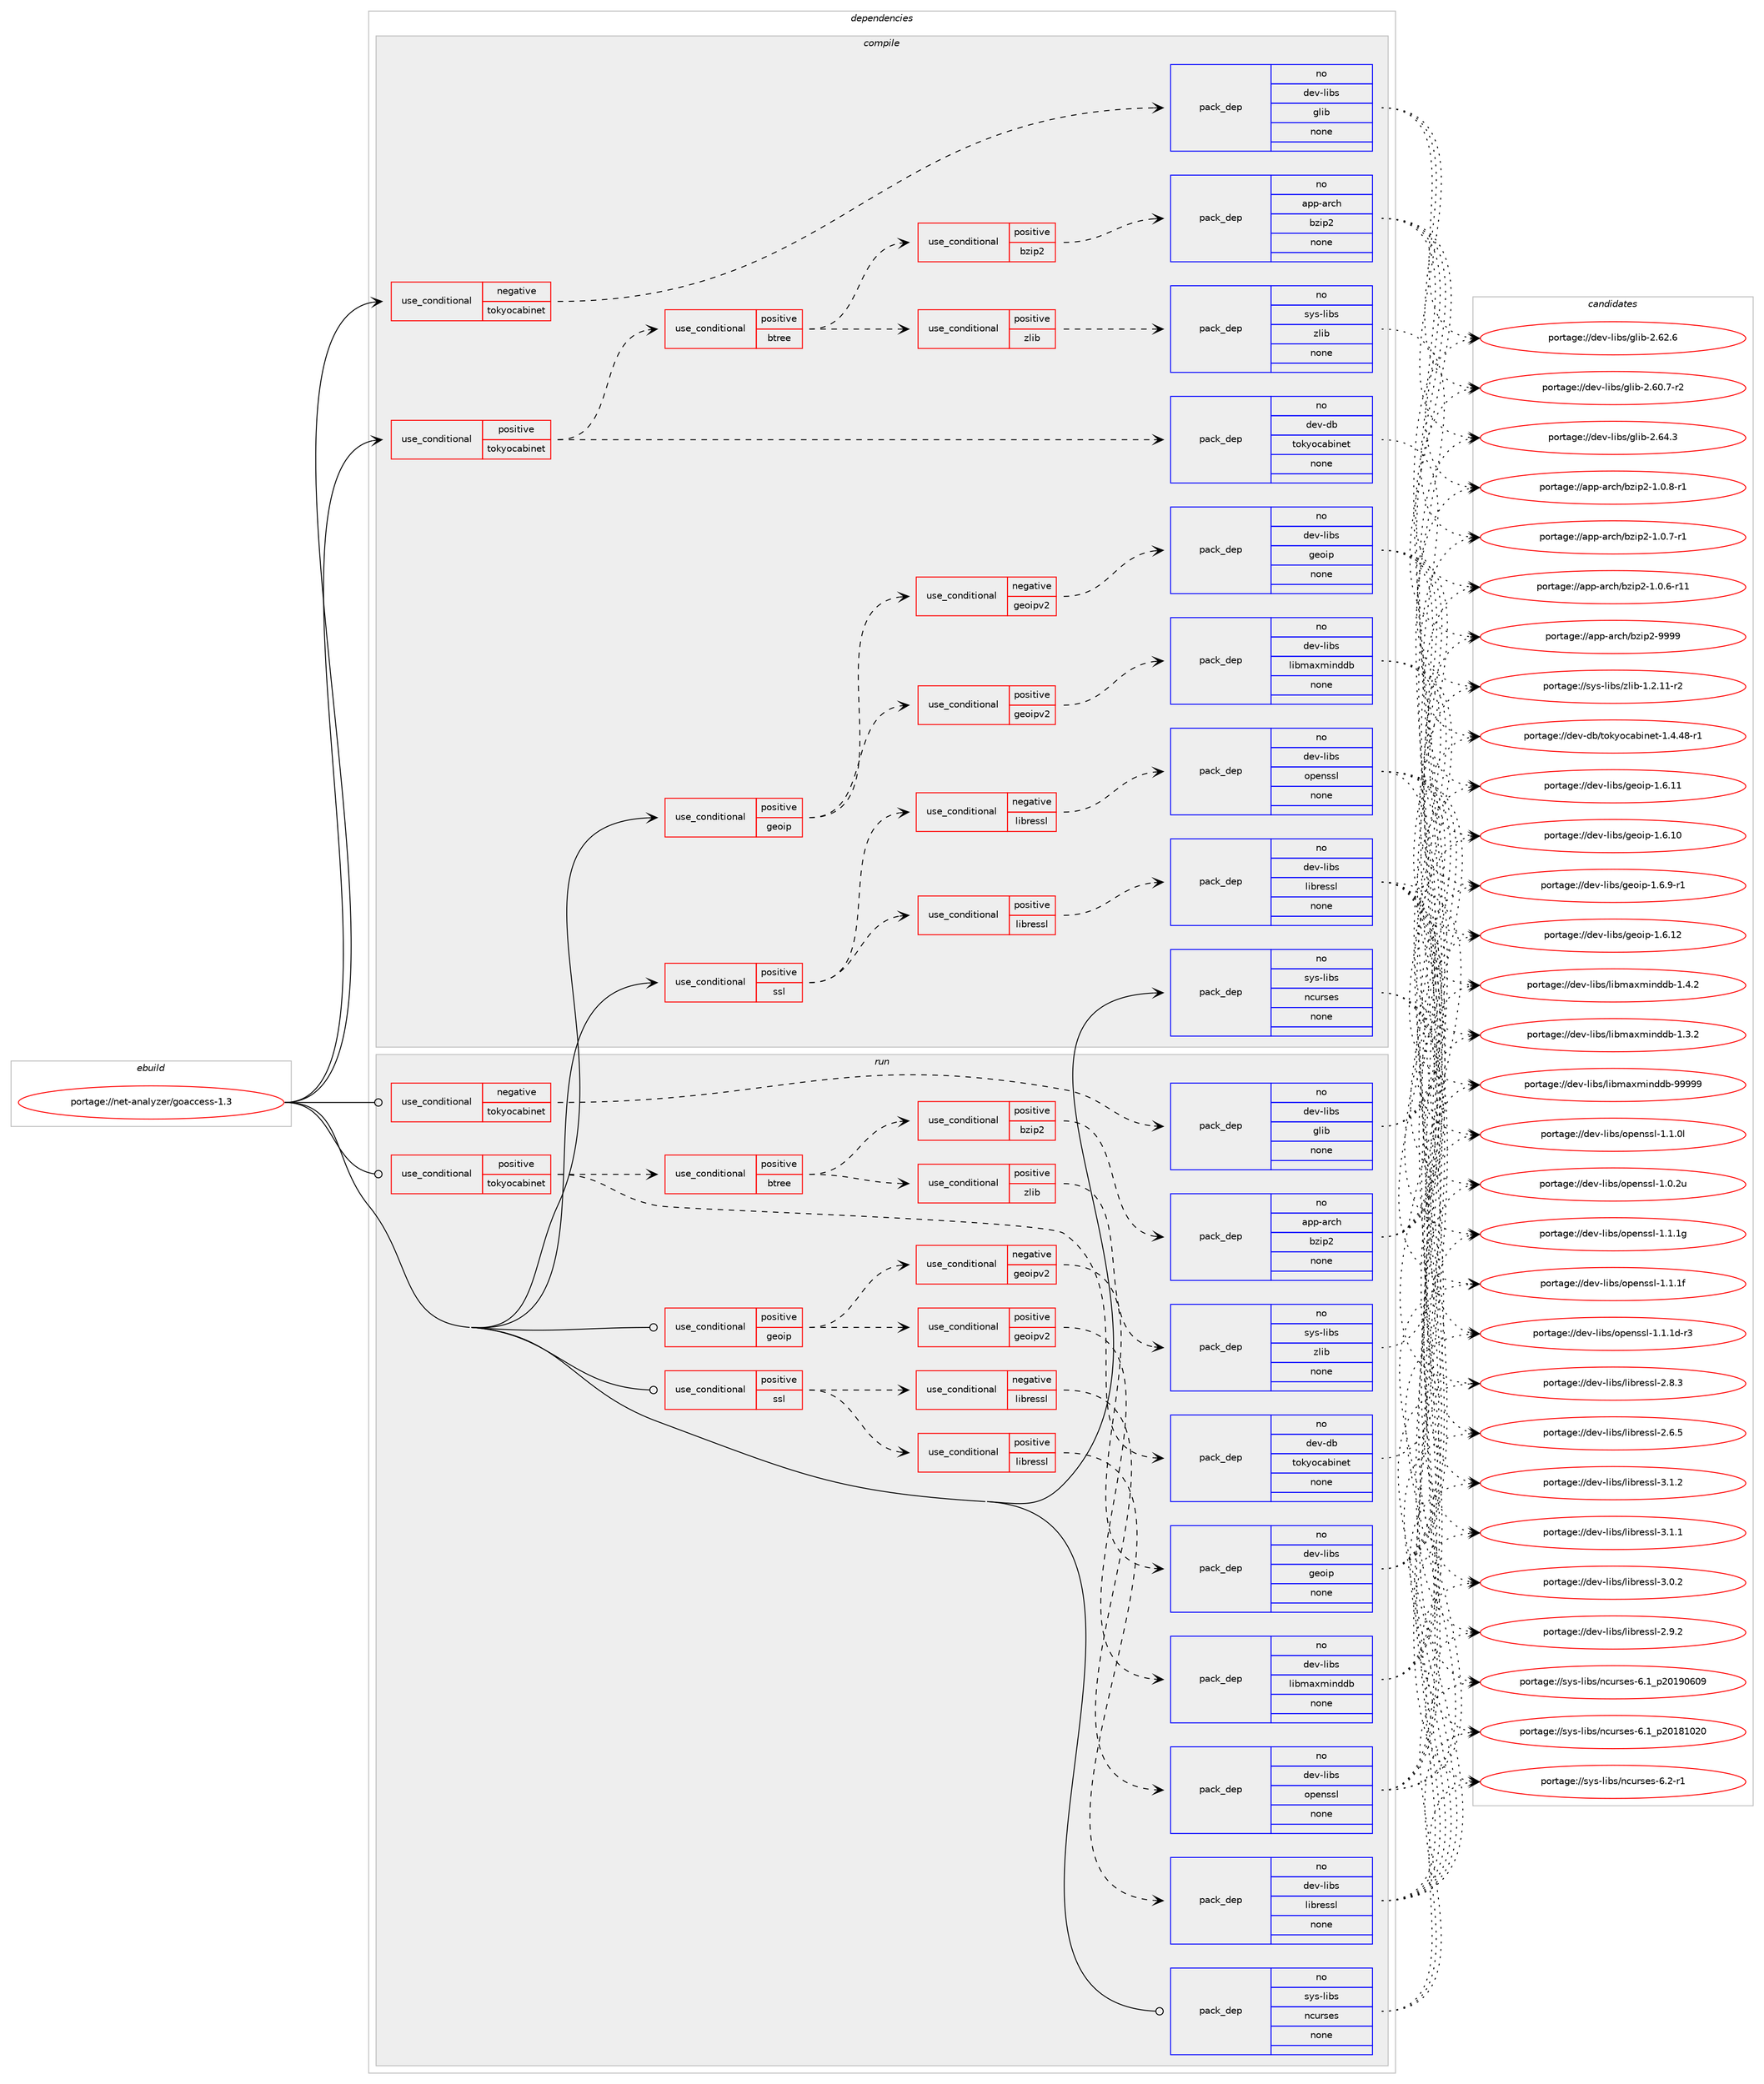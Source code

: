 digraph prolog {

# *************
# Graph options
# *************

newrank=true;
concentrate=true;
compound=true;
graph [rankdir=LR,fontname=Helvetica,fontsize=10,ranksep=1.5];#, ranksep=2.5, nodesep=0.2];
edge  [arrowhead=vee];
node  [fontname=Helvetica,fontsize=10];

# **********
# The ebuild
# **********

subgraph cluster_leftcol {
color=gray;
rank=same;
label=<<i>ebuild</i>>;
id [label="portage://net-analyzer/goaccess-1.3", color=red, width=4, href="../net-analyzer/goaccess-1.3.svg"];
}

# ****************
# The dependencies
# ****************

subgraph cluster_midcol {
color=gray;
label=<<i>dependencies</i>>;
subgraph cluster_compile {
fillcolor="#eeeeee";
style=filled;
label=<<i>compile</i>>;
subgraph cond977 {
dependency7696 [label=<<TABLE BORDER="0" CELLBORDER="1" CELLSPACING="0" CELLPADDING="4"><TR><TD ROWSPAN="3" CELLPADDING="10">use_conditional</TD></TR><TR><TD>negative</TD></TR><TR><TD>tokyocabinet</TD></TR></TABLE>>, shape=none, color=red];
subgraph pack6638 {
dependency7697 [label=<<TABLE BORDER="0" CELLBORDER="1" CELLSPACING="0" CELLPADDING="4" WIDTH="220"><TR><TD ROWSPAN="6" CELLPADDING="30">pack_dep</TD></TR><TR><TD WIDTH="110">no</TD></TR><TR><TD>dev-libs</TD></TR><TR><TD>glib</TD></TR><TR><TD>none</TD></TR><TR><TD></TD></TR></TABLE>>, shape=none, color=blue];
}
dependency7696:e -> dependency7697:w [weight=20,style="dashed",arrowhead="vee"];
}
id:e -> dependency7696:w [weight=20,style="solid",arrowhead="vee"];
subgraph cond978 {
dependency7698 [label=<<TABLE BORDER="0" CELLBORDER="1" CELLSPACING="0" CELLPADDING="4"><TR><TD ROWSPAN="3" CELLPADDING="10">use_conditional</TD></TR><TR><TD>positive</TD></TR><TR><TD>geoip</TD></TR></TABLE>>, shape=none, color=red];
subgraph cond979 {
dependency7699 [label=<<TABLE BORDER="0" CELLBORDER="1" CELLSPACING="0" CELLPADDING="4"><TR><TD ROWSPAN="3" CELLPADDING="10">use_conditional</TD></TR><TR><TD>negative</TD></TR><TR><TD>geoipv2</TD></TR></TABLE>>, shape=none, color=red];
subgraph pack6639 {
dependency7700 [label=<<TABLE BORDER="0" CELLBORDER="1" CELLSPACING="0" CELLPADDING="4" WIDTH="220"><TR><TD ROWSPAN="6" CELLPADDING="30">pack_dep</TD></TR><TR><TD WIDTH="110">no</TD></TR><TR><TD>dev-libs</TD></TR><TR><TD>geoip</TD></TR><TR><TD>none</TD></TR><TR><TD></TD></TR></TABLE>>, shape=none, color=blue];
}
dependency7699:e -> dependency7700:w [weight=20,style="dashed",arrowhead="vee"];
}
dependency7698:e -> dependency7699:w [weight=20,style="dashed",arrowhead="vee"];
subgraph cond980 {
dependency7701 [label=<<TABLE BORDER="0" CELLBORDER="1" CELLSPACING="0" CELLPADDING="4"><TR><TD ROWSPAN="3" CELLPADDING="10">use_conditional</TD></TR><TR><TD>positive</TD></TR><TR><TD>geoipv2</TD></TR></TABLE>>, shape=none, color=red];
subgraph pack6640 {
dependency7702 [label=<<TABLE BORDER="0" CELLBORDER="1" CELLSPACING="0" CELLPADDING="4" WIDTH="220"><TR><TD ROWSPAN="6" CELLPADDING="30">pack_dep</TD></TR><TR><TD WIDTH="110">no</TD></TR><TR><TD>dev-libs</TD></TR><TR><TD>libmaxminddb</TD></TR><TR><TD>none</TD></TR><TR><TD></TD></TR></TABLE>>, shape=none, color=blue];
}
dependency7701:e -> dependency7702:w [weight=20,style="dashed",arrowhead="vee"];
}
dependency7698:e -> dependency7701:w [weight=20,style="dashed",arrowhead="vee"];
}
id:e -> dependency7698:w [weight=20,style="solid",arrowhead="vee"];
subgraph cond981 {
dependency7703 [label=<<TABLE BORDER="0" CELLBORDER="1" CELLSPACING="0" CELLPADDING="4"><TR><TD ROWSPAN="3" CELLPADDING="10">use_conditional</TD></TR><TR><TD>positive</TD></TR><TR><TD>ssl</TD></TR></TABLE>>, shape=none, color=red];
subgraph cond982 {
dependency7704 [label=<<TABLE BORDER="0" CELLBORDER="1" CELLSPACING="0" CELLPADDING="4"><TR><TD ROWSPAN="3" CELLPADDING="10">use_conditional</TD></TR><TR><TD>negative</TD></TR><TR><TD>libressl</TD></TR></TABLE>>, shape=none, color=red];
subgraph pack6641 {
dependency7705 [label=<<TABLE BORDER="0" CELLBORDER="1" CELLSPACING="0" CELLPADDING="4" WIDTH="220"><TR><TD ROWSPAN="6" CELLPADDING="30">pack_dep</TD></TR><TR><TD WIDTH="110">no</TD></TR><TR><TD>dev-libs</TD></TR><TR><TD>openssl</TD></TR><TR><TD>none</TD></TR><TR><TD></TD></TR></TABLE>>, shape=none, color=blue];
}
dependency7704:e -> dependency7705:w [weight=20,style="dashed",arrowhead="vee"];
}
dependency7703:e -> dependency7704:w [weight=20,style="dashed",arrowhead="vee"];
subgraph cond983 {
dependency7706 [label=<<TABLE BORDER="0" CELLBORDER="1" CELLSPACING="0" CELLPADDING="4"><TR><TD ROWSPAN="3" CELLPADDING="10">use_conditional</TD></TR><TR><TD>positive</TD></TR><TR><TD>libressl</TD></TR></TABLE>>, shape=none, color=red];
subgraph pack6642 {
dependency7707 [label=<<TABLE BORDER="0" CELLBORDER="1" CELLSPACING="0" CELLPADDING="4" WIDTH="220"><TR><TD ROWSPAN="6" CELLPADDING="30">pack_dep</TD></TR><TR><TD WIDTH="110">no</TD></TR><TR><TD>dev-libs</TD></TR><TR><TD>libressl</TD></TR><TR><TD>none</TD></TR><TR><TD></TD></TR></TABLE>>, shape=none, color=blue];
}
dependency7706:e -> dependency7707:w [weight=20,style="dashed",arrowhead="vee"];
}
dependency7703:e -> dependency7706:w [weight=20,style="dashed",arrowhead="vee"];
}
id:e -> dependency7703:w [weight=20,style="solid",arrowhead="vee"];
subgraph cond984 {
dependency7708 [label=<<TABLE BORDER="0" CELLBORDER="1" CELLSPACING="0" CELLPADDING="4"><TR><TD ROWSPAN="3" CELLPADDING="10">use_conditional</TD></TR><TR><TD>positive</TD></TR><TR><TD>tokyocabinet</TD></TR></TABLE>>, shape=none, color=red];
subgraph pack6643 {
dependency7709 [label=<<TABLE BORDER="0" CELLBORDER="1" CELLSPACING="0" CELLPADDING="4" WIDTH="220"><TR><TD ROWSPAN="6" CELLPADDING="30">pack_dep</TD></TR><TR><TD WIDTH="110">no</TD></TR><TR><TD>dev-db</TD></TR><TR><TD>tokyocabinet</TD></TR><TR><TD>none</TD></TR><TR><TD></TD></TR></TABLE>>, shape=none, color=blue];
}
dependency7708:e -> dependency7709:w [weight=20,style="dashed",arrowhead="vee"];
subgraph cond985 {
dependency7710 [label=<<TABLE BORDER="0" CELLBORDER="1" CELLSPACING="0" CELLPADDING="4"><TR><TD ROWSPAN="3" CELLPADDING="10">use_conditional</TD></TR><TR><TD>positive</TD></TR><TR><TD>btree</TD></TR></TABLE>>, shape=none, color=red];
subgraph cond986 {
dependency7711 [label=<<TABLE BORDER="0" CELLBORDER="1" CELLSPACING="0" CELLPADDING="4"><TR><TD ROWSPAN="3" CELLPADDING="10">use_conditional</TD></TR><TR><TD>positive</TD></TR><TR><TD>bzip2</TD></TR></TABLE>>, shape=none, color=red];
subgraph pack6644 {
dependency7712 [label=<<TABLE BORDER="0" CELLBORDER="1" CELLSPACING="0" CELLPADDING="4" WIDTH="220"><TR><TD ROWSPAN="6" CELLPADDING="30">pack_dep</TD></TR><TR><TD WIDTH="110">no</TD></TR><TR><TD>app-arch</TD></TR><TR><TD>bzip2</TD></TR><TR><TD>none</TD></TR><TR><TD></TD></TR></TABLE>>, shape=none, color=blue];
}
dependency7711:e -> dependency7712:w [weight=20,style="dashed",arrowhead="vee"];
}
dependency7710:e -> dependency7711:w [weight=20,style="dashed",arrowhead="vee"];
subgraph cond987 {
dependency7713 [label=<<TABLE BORDER="0" CELLBORDER="1" CELLSPACING="0" CELLPADDING="4"><TR><TD ROWSPAN="3" CELLPADDING="10">use_conditional</TD></TR><TR><TD>positive</TD></TR><TR><TD>zlib</TD></TR></TABLE>>, shape=none, color=red];
subgraph pack6645 {
dependency7714 [label=<<TABLE BORDER="0" CELLBORDER="1" CELLSPACING="0" CELLPADDING="4" WIDTH="220"><TR><TD ROWSPAN="6" CELLPADDING="30">pack_dep</TD></TR><TR><TD WIDTH="110">no</TD></TR><TR><TD>sys-libs</TD></TR><TR><TD>zlib</TD></TR><TR><TD>none</TD></TR><TR><TD></TD></TR></TABLE>>, shape=none, color=blue];
}
dependency7713:e -> dependency7714:w [weight=20,style="dashed",arrowhead="vee"];
}
dependency7710:e -> dependency7713:w [weight=20,style="dashed",arrowhead="vee"];
}
dependency7708:e -> dependency7710:w [weight=20,style="dashed",arrowhead="vee"];
}
id:e -> dependency7708:w [weight=20,style="solid",arrowhead="vee"];
subgraph pack6646 {
dependency7715 [label=<<TABLE BORDER="0" CELLBORDER="1" CELLSPACING="0" CELLPADDING="4" WIDTH="220"><TR><TD ROWSPAN="6" CELLPADDING="30">pack_dep</TD></TR><TR><TD WIDTH="110">no</TD></TR><TR><TD>sys-libs</TD></TR><TR><TD>ncurses</TD></TR><TR><TD>none</TD></TR><TR><TD></TD></TR></TABLE>>, shape=none, color=blue];
}
id:e -> dependency7715:w [weight=20,style="solid",arrowhead="vee"];
}
subgraph cluster_compileandrun {
fillcolor="#eeeeee";
style=filled;
label=<<i>compile and run</i>>;
}
subgraph cluster_run {
fillcolor="#eeeeee";
style=filled;
label=<<i>run</i>>;
subgraph cond988 {
dependency7716 [label=<<TABLE BORDER="0" CELLBORDER="1" CELLSPACING="0" CELLPADDING="4"><TR><TD ROWSPAN="3" CELLPADDING="10">use_conditional</TD></TR><TR><TD>negative</TD></TR><TR><TD>tokyocabinet</TD></TR></TABLE>>, shape=none, color=red];
subgraph pack6647 {
dependency7717 [label=<<TABLE BORDER="0" CELLBORDER="1" CELLSPACING="0" CELLPADDING="4" WIDTH="220"><TR><TD ROWSPAN="6" CELLPADDING="30">pack_dep</TD></TR><TR><TD WIDTH="110">no</TD></TR><TR><TD>dev-libs</TD></TR><TR><TD>glib</TD></TR><TR><TD>none</TD></TR><TR><TD></TD></TR></TABLE>>, shape=none, color=blue];
}
dependency7716:e -> dependency7717:w [weight=20,style="dashed",arrowhead="vee"];
}
id:e -> dependency7716:w [weight=20,style="solid",arrowhead="odot"];
subgraph cond989 {
dependency7718 [label=<<TABLE BORDER="0" CELLBORDER="1" CELLSPACING="0" CELLPADDING="4"><TR><TD ROWSPAN="3" CELLPADDING="10">use_conditional</TD></TR><TR><TD>positive</TD></TR><TR><TD>geoip</TD></TR></TABLE>>, shape=none, color=red];
subgraph cond990 {
dependency7719 [label=<<TABLE BORDER="0" CELLBORDER="1" CELLSPACING="0" CELLPADDING="4"><TR><TD ROWSPAN="3" CELLPADDING="10">use_conditional</TD></TR><TR><TD>negative</TD></TR><TR><TD>geoipv2</TD></TR></TABLE>>, shape=none, color=red];
subgraph pack6648 {
dependency7720 [label=<<TABLE BORDER="0" CELLBORDER="1" CELLSPACING="0" CELLPADDING="4" WIDTH="220"><TR><TD ROWSPAN="6" CELLPADDING="30">pack_dep</TD></TR><TR><TD WIDTH="110">no</TD></TR><TR><TD>dev-libs</TD></TR><TR><TD>geoip</TD></TR><TR><TD>none</TD></TR><TR><TD></TD></TR></TABLE>>, shape=none, color=blue];
}
dependency7719:e -> dependency7720:w [weight=20,style="dashed",arrowhead="vee"];
}
dependency7718:e -> dependency7719:w [weight=20,style="dashed",arrowhead="vee"];
subgraph cond991 {
dependency7721 [label=<<TABLE BORDER="0" CELLBORDER="1" CELLSPACING="0" CELLPADDING="4"><TR><TD ROWSPAN="3" CELLPADDING="10">use_conditional</TD></TR><TR><TD>positive</TD></TR><TR><TD>geoipv2</TD></TR></TABLE>>, shape=none, color=red];
subgraph pack6649 {
dependency7722 [label=<<TABLE BORDER="0" CELLBORDER="1" CELLSPACING="0" CELLPADDING="4" WIDTH="220"><TR><TD ROWSPAN="6" CELLPADDING="30">pack_dep</TD></TR><TR><TD WIDTH="110">no</TD></TR><TR><TD>dev-libs</TD></TR><TR><TD>libmaxminddb</TD></TR><TR><TD>none</TD></TR><TR><TD></TD></TR></TABLE>>, shape=none, color=blue];
}
dependency7721:e -> dependency7722:w [weight=20,style="dashed",arrowhead="vee"];
}
dependency7718:e -> dependency7721:w [weight=20,style="dashed",arrowhead="vee"];
}
id:e -> dependency7718:w [weight=20,style="solid",arrowhead="odot"];
subgraph cond992 {
dependency7723 [label=<<TABLE BORDER="0" CELLBORDER="1" CELLSPACING="0" CELLPADDING="4"><TR><TD ROWSPAN="3" CELLPADDING="10">use_conditional</TD></TR><TR><TD>positive</TD></TR><TR><TD>ssl</TD></TR></TABLE>>, shape=none, color=red];
subgraph cond993 {
dependency7724 [label=<<TABLE BORDER="0" CELLBORDER="1" CELLSPACING="0" CELLPADDING="4"><TR><TD ROWSPAN="3" CELLPADDING="10">use_conditional</TD></TR><TR><TD>negative</TD></TR><TR><TD>libressl</TD></TR></TABLE>>, shape=none, color=red];
subgraph pack6650 {
dependency7725 [label=<<TABLE BORDER="0" CELLBORDER="1" CELLSPACING="0" CELLPADDING="4" WIDTH="220"><TR><TD ROWSPAN="6" CELLPADDING="30">pack_dep</TD></TR><TR><TD WIDTH="110">no</TD></TR><TR><TD>dev-libs</TD></TR><TR><TD>openssl</TD></TR><TR><TD>none</TD></TR><TR><TD></TD></TR></TABLE>>, shape=none, color=blue];
}
dependency7724:e -> dependency7725:w [weight=20,style="dashed",arrowhead="vee"];
}
dependency7723:e -> dependency7724:w [weight=20,style="dashed",arrowhead="vee"];
subgraph cond994 {
dependency7726 [label=<<TABLE BORDER="0" CELLBORDER="1" CELLSPACING="0" CELLPADDING="4"><TR><TD ROWSPAN="3" CELLPADDING="10">use_conditional</TD></TR><TR><TD>positive</TD></TR><TR><TD>libressl</TD></TR></TABLE>>, shape=none, color=red];
subgraph pack6651 {
dependency7727 [label=<<TABLE BORDER="0" CELLBORDER="1" CELLSPACING="0" CELLPADDING="4" WIDTH="220"><TR><TD ROWSPAN="6" CELLPADDING="30">pack_dep</TD></TR><TR><TD WIDTH="110">no</TD></TR><TR><TD>dev-libs</TD></TR><TR><TD>libressl</TD></TR><TR><TD>none</TD></TR><TR><TD></TD></TR></TABLE>>, shape=none, color=blue];
}
dependency7726:e -> dependency7727:w [weight=20,style="dashed",arrowhead="vee"];
}
dependency7723:e -> dependency7726:w [weight=20,style="dashed",arrowhead="vee"];
}
id:e -> dependency7723:w [weight=20,style="solid",arrowhead="odot"];
subgraph cond995 {
dependency7728 [label=<<TABLE BORDER="0" CELLBORDER="1" CELLSPACING="0" CELLPADDING="4"><TR><TD ROWSPAN="3" CELLPADDING="10">use_conditional</TD></TR><TR><TD>positive</TD></TR><TR><TD>tokyocabinet</TD></TR></TABLE>>, shape=none, color=red];
subgraph pack6652 {
dependency7729 [label=<<TABLE BORDER="0" CELLBORDER="1" CELLSPACING="0" CELLPADDING="4" WIDTH="220"><TR><TD ROWSPAN="6" CELLPADDING="30">pack_dep</TD></TR><TR><TD WIDTH="110">no</TD></TR><TR><TD>dev-db</TD></TR><TR><TD>tokyocabinet</TD></TR><TR><TD>none</TD></TR><TR><TD></TD></TR></TABLE>>, shape=none, color=blue];
}
dependency7728:e -> dependency7729:w [weight=20,style="dashed",arrowhead="vee"];
subgraph cond996 {
dependency7730 [label=<<TABLE BORDER="0" CELLBORDER="1" CELLSPACING="0" CELLPADDING="4"><TR><TD ROWSPAN="3" CELLPADDING="10">use_conditional</TD></TR><TR><TD>positive</TD></TR><TR><TD>btree</TD></TR></TABLE>>, shape=none, color=red];
subgraph cond997 {
dependency7731 [label=<<TABLE BORDER="0" CELLBORDER="1" CELLSPACING="0" CELLPADDING="4"><TR><TD ROWSPAN="3" CELLPADDING="10">use_conditional</TD></TR><TR><TD>positive</TD></TR><TR><TD>bzip2</TD></TR></TABLE>>, shape=none, color=red];
subgraph pack6653 {
dependency7732 [label=<<TABLE BORDER="0" CELLBORDER="1" CELLSPACING="0" CELLPADDING="4" WIDTH="220"><TR><TD ROWSPAN="6" CELLPADDING="30">pack_dep</TD></TR><TR><TD WIDTH="110">no</TD></TR><TR><TD>app-arch</TD></TR><TR><TD>bzip2</TD></TR><TR><TD>none</TD></TR><TR><TD></TD></TR></TABLE>>, shape=none, color=blue];
}
dependency7731:e -> dependency7732:w [weight=20,style="dashed",arrowhead="vee"];
}
dependency7730:e -> dependency7731:w [weight=20,style="dashed",arrowhead="vee"];
subgraph cond998 {
dependency7733 [label=<<TABLE BORDER="0" CELLBORDER="1" CELLSPACING="0" CELLPADDING="4"><TR><TD ROWSPAN="3" CELLPADDING="10">use_conditional</TD></TR><TR><TD>positive</TD></TR><TR><TD>zlib</TD></TR></TABLE>>, shape=none, color=red];
subgraph pack6654 {
dependency7734 [label=<<TABLE BORDER="0" CELLBORDER="1" CELLSPACING="0" CELLPADDING="4" WIDTH="220"><TR><TD ROWSPAN="6" CELLPADDING="30">pack_dep</TD></TR><TR><TD WIDTH="110">no</TD></TR><TR><TD>sys-libs</TD></TR><TR><TD>zlib</TD></TR><TR><TD>none</TD></TR><TR><TD></TD></TR></TABLE>>, shape=none, color=blue];
}
dependency7733:e -> dependency7734:w [weight=20,style="dashed",arrowhead="vee"];
}
dependency7730:e -> dependency7733:w [weight=20,style="dashed",arrowhead="vee"];
}
dependency7728:e -> dependency7730:w [weight=20,style="dashed",arrowhead="vee"];
}
id:e -> dependency7728:w [weight=20,style="solid",arrowhead="odot"];
subgraph pack6655 {
dependency7735 [label=<<TABLE BORDER="0" CELLBORDER="1" CELLSPACING="0" CELLPADDING="4" WIDTH="220"><TR><TD ROWSPAN="6" CELLPADDING="30">pack_dep</TD></TR><TR><TD WIDTH="110">no</TD></TR><TR><TD>sys-libs</TD></TR><TR><TD>ncurses</TD></TR><TR><TD>none</TD></TR><TR><TD></TD></TR></TABLE>>, shape=none, color=blue];
}
id:e -> dependency7735:w [weight=20,style="solid",arrowhead="odot"];
}
}

# **************
# The candidates
# **************

subgraph cluster_choices {
rank=same;
color=gray;
label=<<i>candidates</i>>;

subgraph choice6638 {
color=black;
nodesep=1;
choice1001011184510810598115471031081059845504654524651 [label="portage://dev-libs/glib-2.64.3", color=red, width=4,href="../dev-libs/glib-2.64.3.svg"];
choice1001011184510810598115471031081059845504654504654 [label="portage://dev-libs/glib-2.62.6", color=red, width=4,href="../dev-libs/glib-2.62.6.svg"];
choice10010111845108105981154710310810598455046544846554511450 [label="portage://dev-libs/glib-2.60.7-r2", color=red, width=4,href="../dev-libs/glib-2.60.7-r2.svg"];
dependency7697:e -> choice1001011184510810598115471031081059845504654524651:w [style=dotted,weight="100"];
dependency7697:e -> choice1001011184510810598115471031081059845504654504654:w [style=dotted,weight="100"];
dependency7697:e -> choice10010111845108105981154710310810598455046544846554511450:w [style=dotted,weight="100"];
}
subgraph choice6639 {
color=black;
nodesep=1;
choice1001011184510810598115471031011111051124549465446574511449 [label="portage://dev-libs/geoip-1.6.9-r1", color=red, width=4,href="../dev-libs/geoip-1.6.9-r1.svg"];
choice10010111845108105981154710310111110511245494654464950 [label="portage://dev-libs/geoip-1.6.12", color=red, width=4,href="../dev-libs/geoip-1.6.12.svg"];
choice10010111845108105981154710310111110511245494654464949 [label="portage://dev-libs/geoip-1.6.11", color=red, width=4,href="../dev-libs/geoip-1.6.11.svg"];
choice10010111845108105981154710310111110511245494654464948 [label="portage://dev-libs/geoip-1.6.10", color=red, width=4,href="../dev-libs/geoip-1.6.10.svg"];
dependency7700:e -> choice1001011184510810598115471031011111051124549465446574511449:w [style=dotted,weight="100"];
dependency7700:e -> choice10010111845108105981154710310111110511245494654464950:w [style=dotted,weight="100"];
dependency7700:e -> choice10010111845108105981154710310111110511245494654464949:w [style=dotted,weight="100"];
dependency7700:e -> choice10010111845108105981154710310111110511245494654464948:w [style=dotted,weight="100"];
}
subgraph choice6640 {
color=black;
nodesep=1;
choice100101118451081059811547108105981099712010910511010010098455757575757 [label="portage://dev-libs/libmaxminddb-99999", color=red, width=4,href="../dev-libs/libmaxminddb-99999.svg"];
choice100101118451081059811547108105981099712010910511010010098454946524650 [label="portage://dev-libs/libmaxminddb-1.4.2", color=red, width=4,href="../dev-libs/libmaxminddb-1.4.2.svg"];
choice100101118451081059811547108105981099712010910511010010098454946514650 [label="portage://dev-libs/libmaxminddb-1.3.2", color=red, width=4,href="../dev-libs/libmaxminddb-1.3.2.svg"];
dependency7702:e -> choice100101118451081059811547108105981099712010910511010010098455757575757:w [style=dotted,weight="100"];
dependency7702:e -> choice100101118451081059811547108105981099712010910511010010098454946524650:w [style=dotted,weight="100"];
dependency7702:e -> choice100101118451081059811547108105981099712010910511010010098454946514650:w [style=dotted,weight="100"];
}
subgraph choice6641 {
color=black;
nodesep=1;
choice100101118451081059811547111112101110115115108454946494649103 [label="portage://dev-libs/openssl-1.1.1g", color=red, width=4,href="../dev-libs/openssl-1.1.1g.svg"];
choice100101118451081059811547111112101110115115108454946494649102 [label="portage://dev-libs/openssl-1.1.1f", color=red, width=4,href="../dev-libs/openssl-1.1.1f.svg"];
choice1001011184510810598115471111121011101151151084549464946491004511451 [label="portage://dev-libs/openssl-1.1.1d-r3", color=red, width=4,href="../dev-libs/openssl-1.1.1d-r3.svg"];
choice100101118451081059811547111112101110115115108454946494648108 [label="portage://dev-libs/openssl-1.1.0l", color=red, width=4,href="../dev-libs/openssl-1.1.0l.svg"];
choice100101118451081059811547111112101110115115108454946484650117 [label="portage://dev-libs/openssl-1.0.2u", color=red, width=4,href="../dev-libs/openssl-1.0.2u.svg"];
dependency7705:e -> choice100101118451081059811547111112101110115115108454946494649103:w [style=dotted,weight="100"];
dependency7705:e -> choice100101118451081059811547111112101110115115108454946494649102:w [style=dotted,weight="100"];
dependency7705:e -> choice1001011184510810598115471111121011101151151084549464946491004511451:w [style=dotted,weight="100"];
dependency7705:e -> choice100101118451081059811547111112101110115115108454946494648108:w [style=dotted,weight="100"];
dependency7705:e -> choice100101118451081059811547111112101110115115108454946484650117:w [style=dotted,weight="100"];
}
subgraph choice6642 {
color=black;
nodesep=1;
choice10010111845108105981154710810598114101115115108455146494650 [label="portage://dev-libs/libressl-3.1.2", color=red, width=4,href="../dev-libs/libressl-3.1.2.svg"];
choice10010111845108105981154710810598114101115115108455146494649 [label="portage://dev-libs/libressl-3.1.1", color=red, width=4,href="../dev-libs/libressl-3.1.1.svg"];
choice10010111845108105981154710810598114101115115108455146484650 [label="portage://dev-libs/libressl-3.0.2", color=red, width=4,href="../dev-libs/libressl-3.0.2.svg"];
choice10010111845108105981154710810598114101115115108455046574650 [label="portage://dev-libs/libressl-2.9.2", color=red, width=4,href="../dev-libs/libressl-2.9.2.svg"];
choice10010111845108105981154710810598114101115115108455046564651 [label="portage://dev-libs/libressl-2.8.3", color=red, width=4,href="../dev-libs/libressl-2.8.3.svg"];
choice10010111845108105981154710810598114101115115108455046544653 [label="portage://dev-libs/libressl-2.6.5", color=red, width=4,href="../dev-libs/libressl-2.6.5.svg"];
dependency7707:e -> choice10010111845108105981154710810598114101115115108455146494650:w [style=dotted,weight="100"];
dependency7707:e -> choice10010111845108105981154710810598114101115115108455146494649:w [style=dotted,weight="100"];
dependency7707:e -> choice10010111845108105981154710810598114101115115108455146484650:w [style=dotted,weight="100"];
dependency7707:e -> choice10010111845108105981154710810598114101115115108455046574650:w [style=dotted,weight="100"];
dependency7707:e -> choice10010111845108105981154710810598114101115115108455046564651:w [style=dotted,weight="100"];
dependency7707:e -> choice10010111845108105981154710810598114101115115108455046544653:w [style=dotted,weight="100"];
}
subgraph choice6643 {
color=black;
nodesep=1;
choice100101118451009847116111107121111999798105110101116454946524652564511449 [label="portage://dev-db/tokyocabinet-1.4.48-r1", color=red, width=4,href="../dev-db/tokyocabinet-1.4.48-r1.svg"];
dependency7709:e -> choice100101118451009847116111107121111999798105110101116454946524652564511449:w [style=dotted,weight="100"];
}
subgraph choice6644 {
color=black;
nodesep=1;
choice971121124597114991044798122105112504557575757 [label="portage://app-arch/bzip2-9999", color=red, width=4,href="../app-arch/bzip2-9999.svg"];
choice971121124597114991044798122105112504549464846564511449 [label="portage://app-arch/bzip2-1.0.8-r1", color=red, width=4,href="../app-arch/bzip2-1.0.8-r1.svg"];
choice971121124597114991044798122105112504549464846554511449 [label="portage://app-arch/bzip2-1.0.7-r1", color=red, width=4,href="../app-arch/bzip2-1.0.7-r1.svg"];
choice97112112459711499104479812210511250454946484654451144949 [label="portage://app-arch/bzip2-1.0.6-r11", color=red, width=4,href="../app-arch/bzip2-1.0.6-r11.svg"];
dependency7712:e -> choice971121124597114991044798122105112504557575757:w [style=dotted,weight="100"];
dependency7712:e -> choice971121124597114991044798122105112504549464846564511449:w [style=dotted,weight="100"];
dependency7712:e -> choice971121124597114991044798122105112504549464846554511449:w [style=dotted,weight="100"];
dependency7712:e -> choice97112112459711499104479812210511250454946484654451144949:w [style=dotted,weight="100"];
}
subgraph choice6645 {
color=black;
nodesep=1;
choice11512111545108105981154712210810598454946504649494511450 [label="portage://sys-libs/zlib-1.2.11-r2", color=red, width=4,href="../sys-libs/zlib-1.2.11-r2.svg"];
dependency7714:e -> choice11512111545108105981154712210810598454946504649494511450:w [style=dotted,weight="100"];
}
subgraph choice6646 {
color=black;
nodesep=1;
choice11512111545108105981154711099117114115101115455446504511449 [label="portage://sys-libs/ncurses-6.2-r1", color=red, width=4,href="../sys-libs/ncurses-6.2-r1.svg"];
choice1151211154510810598115471109911711411510111545544649951125048495748544857 [label="portage://sys-libs/ncurses-6.1_p20190609", color=red, width=4,href="../sys-libs/ncurses-6.1_p20190609.svg"];
choice1151211154510810598115471109911711411510111545544649951125048495649485048 [label="portage://sys-libs/ncurses-6.1_p20181020", color=red, width=4,href="../sys-libs/ncurses-6.1_p20181020.svg"];
dependency7715:e -> choice11512111545108105981154711099117114115101115455446504511449:w [style=dotted,weight="100"];
dependency7715:e -> choice1151211154510810598115471109911711411510111545544649951125048495748544857:w [style=dotted,weight="100"];
dependency7715:e -> choice1151211154510810598115471109911711411510111545544649951125048495649485048:w [style=dotted,weight="100"];
}
subgraph choice6647 {
color=black;
nodesep=1;
choice1001011184510810598115471031081059845504654524651 [label="portage://dev-libs/glib-2.64.3", color=red, width=4,href="../dev-libs/glib-2.64.3.svg"];
choice1001011184510810598115471031081059845504654504654 [label="portage://dev-libs/glib-2.62.6", color=red, width=4,href="../dev-libs/glib-2.62.6.svg"];
choice10010111845108105981154710310810598455046544846554511450 [label="portage://dev-libs/glib-2.60.7-r2", color=red, width=4,href="../dev-libs/glib-2.60.7-r2.svg"];
dependency7717:e -> choice1001011184510810598115471031081059845504654524651:w [style=dotted,weight="100"];
dependency7717:e -> choice1001011184510810598115471031081059845504654504654:w [style=dotted,weight="100"];
dependency7717:e -> choice10010111845108105981154710310810598455046544846554511450:w [style=dotted,weight="100"];
}
subgraph choice6648 {
color=black;
nodesep=1;
choice1001011184510810598115471031011111051124549465446574511449 [label="portage://dev-libs/geoip-1.6.9-r1", color=red, width=4,href="../dev-libs/geoip-1.6.9-r1.svg"];
choice10010111845108105981154710310111110511245494654464950 [label="portage://dev-libs/geoip-1.6.12", color=red, width=4,href="../dev-libs/geoip-1.6.12.svg"];
choice10010111845108105981154710310111110511245494654464949 [label="portage://dev-libs/geoip-1.6.11", color=red, width=4,href="../dev-libs/geoip-1.6.11.svg"];
choice10010111845108105981154710310111110511245494654464948 [label="portage://dev-libs/geoip-1.6.10", color=red, width=4,href="../dev-libs/geoip-1.6.10.svg"];
dependency7720:e -> choice1001011184510810598115471031011111051124549465446574511449:w [style=dotted,weight="100"];
dependency7720:e -> choice10010111845108105981154710310111110511245494654464950:w [style=dotted,weight="100"];
dependency7720:e -> choice10010111845108105981154710310111110511245494654464949:w [style=dotted,weight="100"];
dependency7720:e -> choice10010111845108105981154710310111110511245494654464948:w [style=dotted,weight="100"];
}
subgraph choice6649 {
color=black;
nodesep=1;
choice100101118451081059811547108105981099712010910511010010098455757575757 [label="portage://dev-libs/libmaxminddb-99999", color=red, width=4,href="../dev-libs/libmaxminddb-99999.svg"];
choice100101118451081059811547108105981099712010910511010010098454946524650 [label="portage://dev-libs/libmaxminddb-1.4.2", color=red, width=4,href="../dev-libs/libmaxminddb-1.4.2.svg"];
choice100101118451081059811547108105981099712010910511010010098454946514650 [label="portage://dev-libs/libmaxminddb-1.3.2", color=red, width=4,href="../dev-libs/libmaxminddb-1.3.2.svg"];
dependency7722:e -> choice100101118451081059811547108105981099712010910511010010098455757575757:w [style=dotted,weight="100"];
dependency7722:e -> choice100101118451081059811547108105981099712010910511010010098454946524650:w [style=dotted,weight="100"];
dependency7722:e -> choice100101118451081059811547108105981099712010910511010010098454946514650:w [style=dotted,weight="100"];
}
subgraph choice6650 {
color=black;
nodesep=1;
choice100101118451081059811547111112101110115115108454946494649103 [label="portage://dev-libs/openssl-1.1.1g", color=red, width=4,href="../dev-libs/openssl-1.1.1g.svg"];
choice100101118451081059811547111112101110115115108454946494649102 [label="portage://dev-libs/openssl-1.1.1f", color=red, width=4,href="../dev-libs/openssl-1.1.1f.svg"];
choice1001011184510810598115471111121011101151151084549464946491004511451 [label="portage://dev-libs/openssl-1.1.1d-r3", color=red, width=4,href="../dev-libs/openssl-1.1.1d-r3.svg"];
choice100101118451081059811547111112101110115115108454946494648108 [label="portage://dev-libs/openssl-1.1.0l", color=red, width=4,href="../dev-libs/openssl-1.1.0l.svg"];
choice100101118451081059811547111112101110115115108454946484650117 [label="portage://dev-libs/openssl-1.0.2u", color=red, width=4,href="../dev-libs/openssl-1.0.2u.svg"];
dependency7725:e -> choice100101118451081059811547111112101110115115108454946494649103:w [style=dotted,weight="100"];
dependency7725:e -> choice100101118451081059811547111112101110115115108454946494649102:w [style=dotted,weight="100"];
dependency7725:e -> choice1001011184510810598115471111121011101151151084549464946491004511451:w [style=dotted,weight="100"];
dependency7725:e -> choice100101118451081059811547111112101110115115108454946494648108:w [style=dotted,weight="100"];
dependency7725:e -> choice100101118451081059811547111112101110115115108454946484650117:w [style=dotted,weight="100"];
}
subgraph choice6651 {
color=black;
nodesep=1;
choice10010111845108105981154710810598114101115115108455146494650 [label="portage://dev-libs/libressl-3.1.2", color=red, width=4,href="../dev-libs/libressl-3.1.2.svg"];
choice10010111845108105981154710810598114101115115108455146494649 [label="portage://dev-libs/libressl-3.1.1", color=red, width=4,href="../dev-libs/libressl-3.1.1.svg"];
choice10010111845108105981154710810598114101115115108455146484650 [label="portage://dev-libs/libressl-3.0.2", color=red, width=4,href="../dev-libs/libressl-3.0.2.svg"];
choice10010111845108105981154710810598114101115115108455046574650 [label="portage://dev-libs/libressl-2.9.2", color=red, width=4,href="../dev-libs/libressl-2.9.2.svg"];
choice10010111845108105981154710810598114101115115108455046564651 [label="portage://dev-libs/libressl-2.8.3", color=red, width=4,href="../dev-libs/libressl-2.8.3.svg"];
choice10010111845108105981154710810598114101115115108455046544653 [label="portage://dev-libs/libressl-2.6.5", color=red, width=4,href="../dev-libs/libressl-2.6.5.svg"];
dependency7727:e -> choice10010111845108105981154710810598114101115115108455146494650:w [style=dotted,weight="100"];
dependency7727:e -> choice10010111845108105981154710810598114101115115108455146494649:w [style=dotted,weight="100"];
dependency7727:e -> choice10010111845108105981154710810598114101115115108455146484650:w [style=dotted,weight="100"];
dependency7727:e -> choice10010111845108105981154710810598114101115115108455046574650:w [style=dotted,weight="100"];
dependency7727:e -> choice10010111845108105981154710810598114101115115108455046564651:w [style=dotted,weight="100"];
dependency7727:e -> choice10010111845108105981154710810598114101115115108455046544653:w [style=dotted,weight="100"];
}
subgraph choice6652 {
color=black;
nodesep=1;
choice100101118451009847116111107121111999798105110101116454946524652564511449 [label="portage://dev-db/tokyocabinet-1.4.48-r1", color=red, width=4,href="../dev-db/tokyocabinet-1.4.48-r1.svg"];
dependency7729:e -> choice100101118451009847116111107121111999798105110101116454946524652564511449:w [style=dotted,weight="100"];
}
subgraph choice6653 {
color=black;
nodesep=1;
choice971121124597114991044798122105112504557575757 [label="portage://app-arch/bzip2-9999", color=red, width=4,href="../app-arch/bzip2-9999.svg"];
choice971121124597114991044798122105112504549464846564511449 [label="portage://app-arch/bzip2-1.0.8-r1", color=red, width=4,href="../app-arch/bzip2-1.0.8-r1.svg"];
choice971121124597114991044798122105112504549464846554511449 [label="portage://app-arch/bzip2-1.0.7-r1", color=red, width=4,href="../app-arch/bzip2-1.0.7-r1.svg"];
choice97112112459711499104479812210511250454946484654451144949 [label="portage://app-arch/bzip2-1.0.6-r11", color=red, width=4,href="../app-arch/bzip2-1.0.6-r11.svg"];
dependency7732:e -> choice971121124597114991044798122105112504557575757:w [style=dotted,weight="100"];
dependency7732:e -> choice971121124597114991044798122105112504549464846564511449:w [style=dotted,weight="100"];
dependency7732:e -> choice971121124597114991044798122105112504549464846554511449:w [style=dotted,weight="100"];
dependency7732:e -> choice97112112459711499104479812210511250454946484654451144949:w [style=dotted,weight="100"];
}
subgraph choice6654 {
color=black;
nodesep=1;
choice11512111545108105981154712210810598454946504649494511450 [label="portage://sys-libs/zlib-1.2.11-r2", color=red, width=4,href="../sys-libs/zlib-1.2.11-r2.svg"];
dependency7734:e -> choice11512111545108105981154712210810598454946504649494511450:w [style=dotted,weight="100"];
}
subgraph choice6655 {
color=black;
nodesep=1;
choice11512111545108105981154711099117114115101115455446504511449 [label="portage://sys-libs/ncurses-6.2-r1", color=red, width=4,href="../sys-libs/ncurses-6.2-r1.svg"];
choice1151211154510810598115471109911711411510111545544649951125048495748544857 [label="portage://sys-libs/ncurses-6.1_p20190609", color=red, width=4,href="../sys-libs/ncurses-6.1_p20190609.svg"];
choice1151211154510810598115471109911711411510111545544649951125048495649485048 [label="portage://sys-libs/ncurses-6.1_p20181020", color=red, width=4,href="../sys-libs/ncurses-6.1_p20181020.svg"];
dependency7735:e -> choice11512111545108105981154711099117114115101115455446504511449:w [style=dotted,weight="100"];
dependency7735:e -> choice1151211154510810598115471109911711411510111545544649951125048495748544857:w [style=dotted,weight="100"];
dependency7735:e -> choice1151211154510810598115471109911711411510111545544649951125048495649485048:w [style=dotted,weight="100"];
}
}

}
